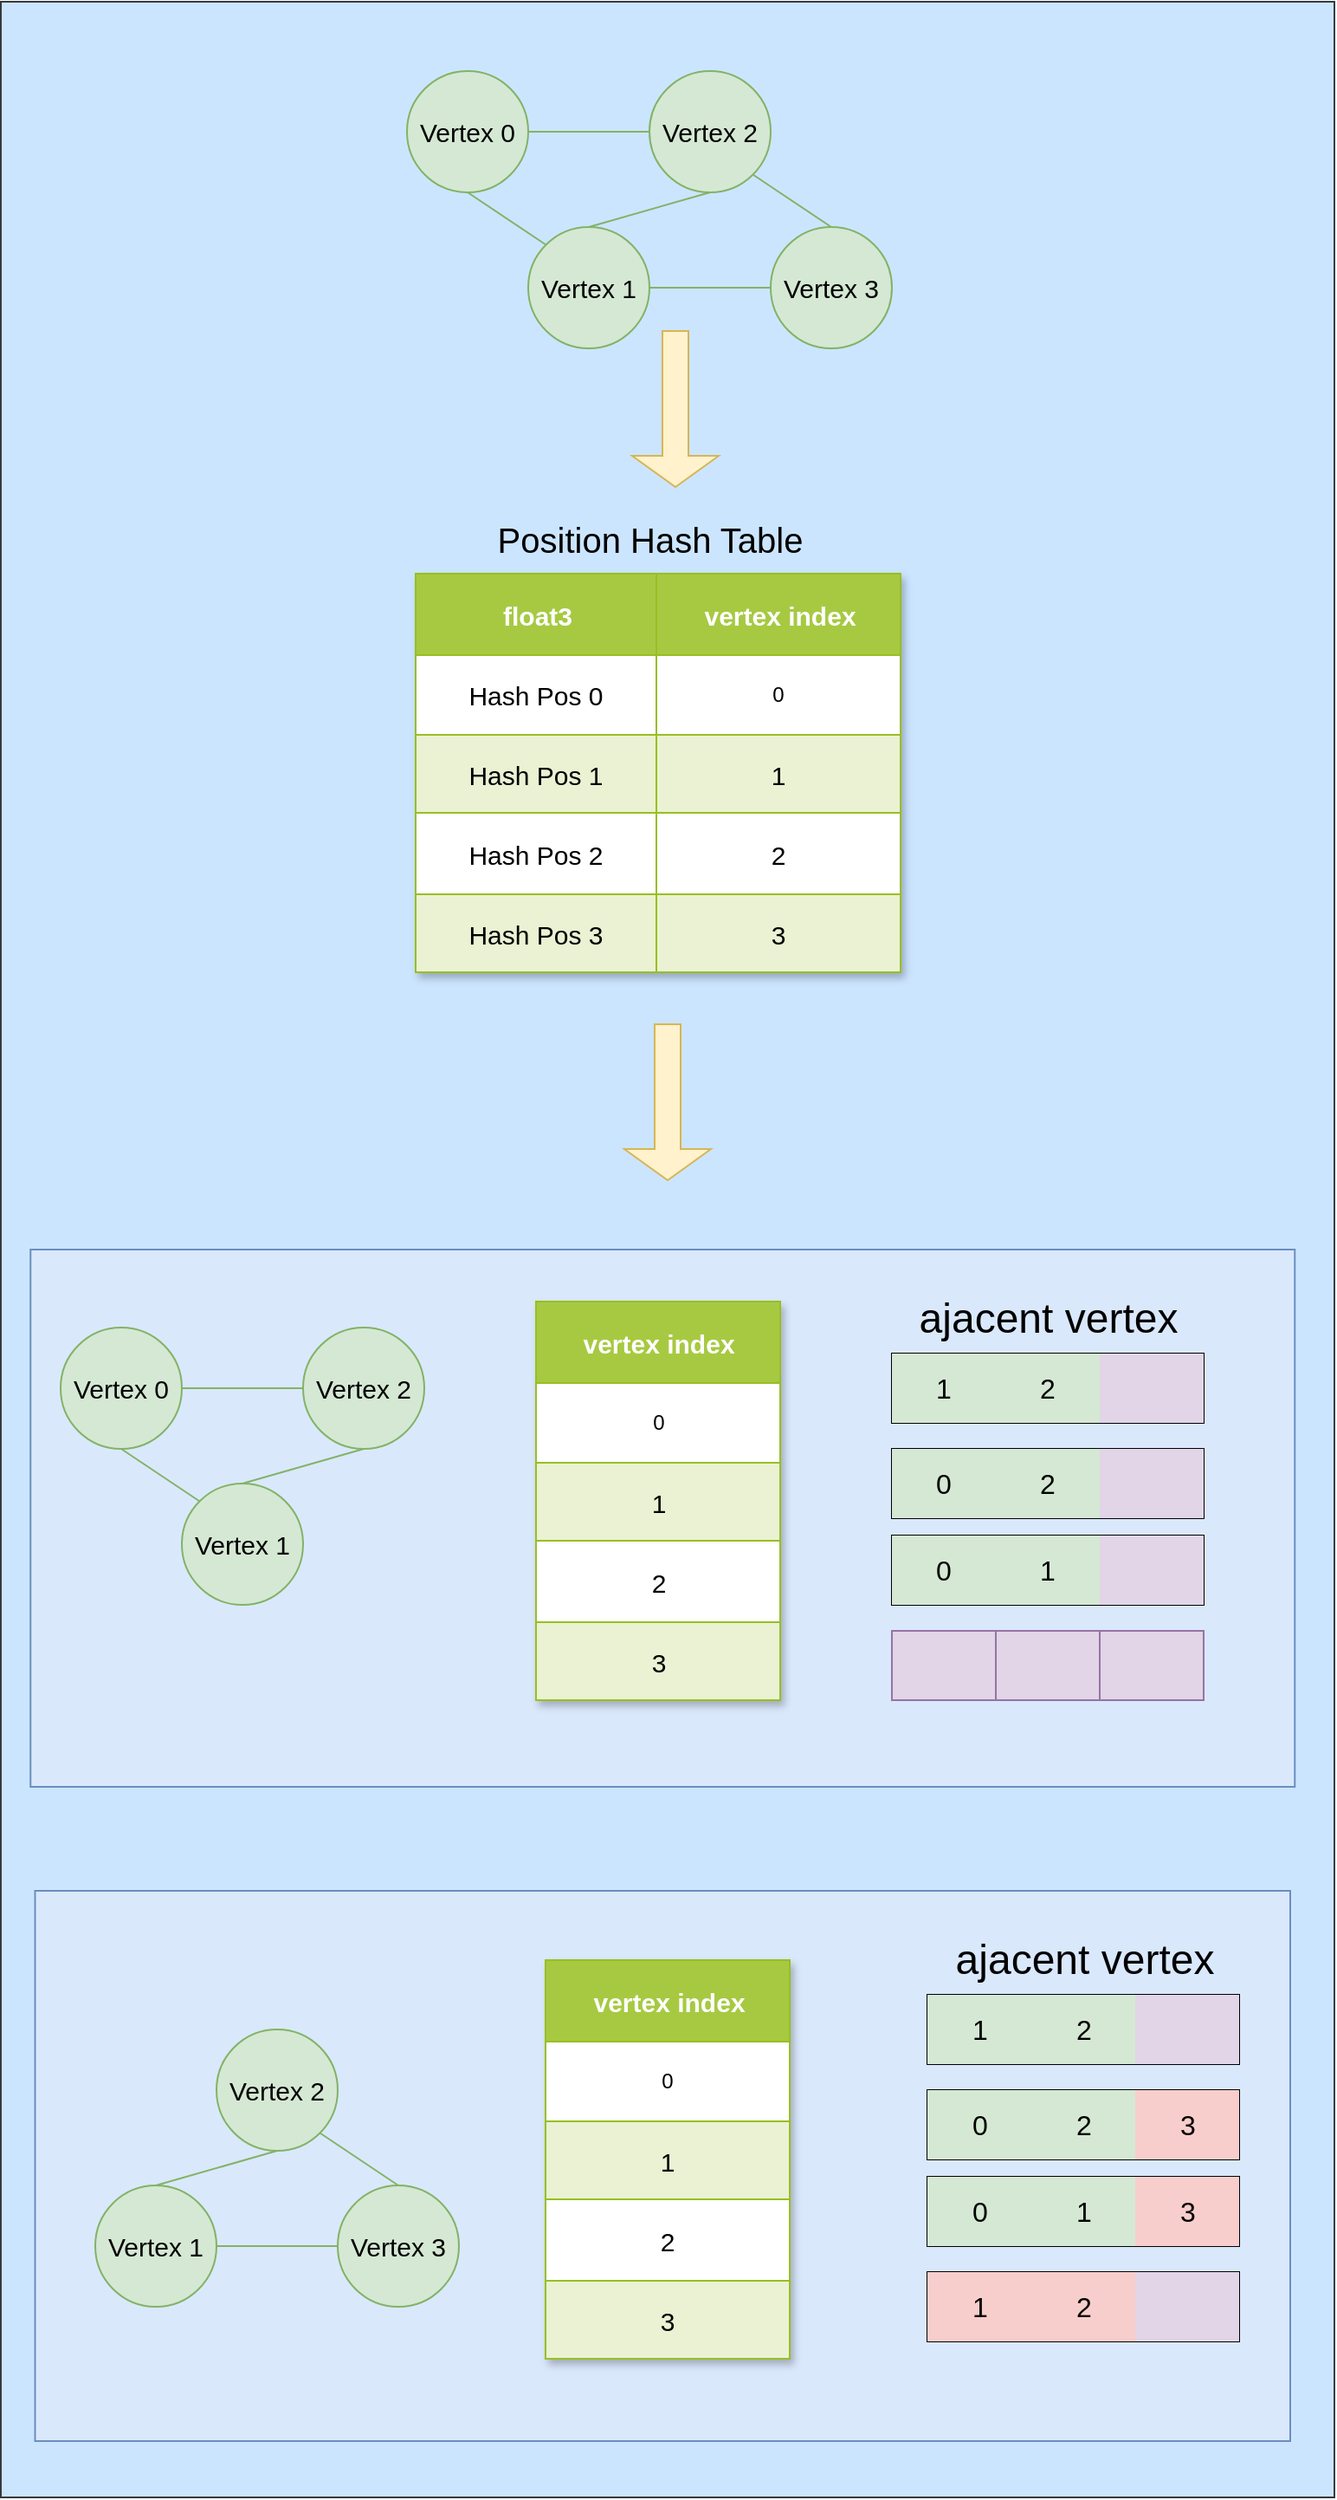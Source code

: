 <mxfile version="24.2.5" type="device">
  <diagram name="第 1 页" id="oeyztuv9w24zEjx0jf4I">
    <mxGraphModel dx="2074" dy="1205" grid="1" gridSize="10" guides="1" tooltips="1" connect="1" arrows="1" fold="1" page="1" pageScale="1" pageWidth="827" pageHeight="1169" math="0" shadow="0">
      <root>
        <mxCell id="0" />
        <mxCell id="1" parent="0" />
        <mxCell id="XihWxTx6fZRjsztLtVX1-141" value="" style="rounded=0;whiteSpace=wrap;html=1;fillColor=#cce5ff;strokeColor=#36393d;" parent="1" vertex="1">
          <mxGeometry x="65.5" y="400" width="770" height="1440" as="geometry" />
        </mxCell>
        <mxCell id="XihWxTx6fZRjsztLtVX1-144" value="" style="rounded=0;whiteSpace=wrap;html=1;fillColor=#dae8fc;strokeColor=#6c8ebf;" parent="1" vertex="1">
          <mxGeometry x="85.25" y="1490" width="724.75" height="317.5" as="geometry" />
        </mxCell>
        <mxCell id="XihWxTx6fZRjsztLtVX1-143" value="" style="rounded=0;whiteSpace=wrap;html=1;fillColor=#dae8fc;strokeColor=#6c8ebf;" parent="1" vertex="1">
          <mxGeometry x="82.63" y="1120" width="730" height="310" as="geometry" />
        </mxCell>
        <mxCell id="XihWxTx6fZRjsztLtVX1-1" value="Vertex 0" style="ellipse;whiteSpace=wrap;html=1;aspect=fixed;fontSize=15;fillColor=#d5e8d4;strokeColor=#82b366;" parent="1" vertex="1">
          <mxGeometry x="300" y="440" width="70" height="70" as="geometry" />
        </mxCell>
        <mxCell id="XihWxTx6fZRjsztLtVX1-2" value="Vertex 2" style="ellipse;whiteSpace=wrap;html=1;aspect=fixed;fontSize=15;fillColor=#d5e8d4;strokeColor=#82b366;" parent="1" vertex="1">
          <mxGeometry x="440" y="440" width="70" height="70" as="geometry" />
        </mxCell>
        <mxCell id="XihWxTx6fZRjsztLtVX1-3" value="Vertex 1" style="ellipse;whiteSpace=wrap;html=1;aspect=fixed;fontSize=15;fillColor=#d5e8d4;strokeColor=#82b366;" parent="1" vertex="1">
          <mxGeometry x="370" y="530" width="70" height="70" as="geometry" />
        </mxCell>
        <mxCell id="XihWxTx6fZRjsztLtVX1-4" value="Vertex 3" style="ellipse;whiteSpace=wrap;html=1;aspect=fixed;fontSize=15;fillColor=#d5e8d4;strokeColor=#82b366;" parent="1" vertex="1">
          <mxGeometry x="510" y="530" width="70" height="70" as="geometry" />
        </mxCell>
        <mxCell id="XihWxTx6fZRjsztLtVX1-5" value="" style="endArrow=none;html=1;rounded=0;exitX=0.5;exitY=1;exitDx=0;exitDy=0;entryX=0;entryY=0;entryDx=0;entryDy=0;fillColor=#d5e8d4;strokeColor=#82b366;" parent="1" source="XihWxTx6fZRjsztLtVX1-1" target="XihWxTx6fZRjsztLtVX1-3" edge="1">
          <mxGeometry width="50" height="50" relative="1" as="geometry">
            <mxPoint x="460" y="630" as="sourcePoint" />
            <mxPoint x="510" y="580" as="targetPoint" />
          </mxGeometry>
        </mxCell>
        <mxCell id="XihWxTx6fZRjsztLtVX1-6" value="" style="endArrow=none;html=1;rounded=0;exitX=1;exitY=0.5;exitDx=0;exitDy=0;entryX=0;entryY=0.5;entryDx=0;entryDy=0;fillColor=#d5e8d4;strokeColor=#82b366;" parent="1" source="XihWxTx6fZRjsztLtVX1-1" target="XihWxTx6fZRjsztLtVX1-2" edge="1">
          <mxGeometry width="50" height="50" relative="1" as="geometry">
            <mxPoint x="345" y="520" as="sourcePoint" />
            <mxPoint x="390" y="550" as="targetPoint" />
          </mxGeometry>
        </mxCell>
        <mxCell id="XihWxTx6fZRjsztLtVX1-7" value="" style="endArrow=none;html=1;rounded=0;exitX=1;exitY=0.5;exitDx=0;exitDy=0;entryX=0;entryY=0.5;entryDx=0;entryDy=0;fillColor=#d5e8d4;strokeColor=#82b366;" parent="1" source="XihWxTx6fZRjsztLtVX1-3" target="XihWxTx6fZRjsztLtVX1-4" edge="1">
          <mxGeometry width="50" height="50" relative="1" as="geometry">
            <mxPoint x="355" y="530" as="sourcePoint" />
            <mxPoint x="400" y="560" as="targetPoint" />
          </mxGeometry>
        </mxCell>
        <mxCell id="XihWxTx6fZRjsztLtVX1-8" value="" style="endArrow=none;html=1;rounded=0;exitX=1;exitY=1;exitDx=0;exitDy=0;entryX=0.5;entryY=0;entryDx=0;entryDy=0;fillColor=#d5e8d4;strokeColor=#82b366;" parent="1" source="XihWxTx6fZRjsztLtVX1-2" target="XihWxTx6fZRjsztLtVX1-4" edge="1">
          <mxGeometry width="50" height="50" relative="1" as="geometry">
            <mxPoint x="450" y="575" as="sourcePoint" />
            <mxPoint x="520" y="575" as="targetPoint" />
          </mxGeometry>
        </mxCell>
        <mxCell id="XihWxTx6fZRjsztLtVX1-9" value="" style="endArrow=none;html=1;rounded=0;exitX=0.5;exitY=1;exitDx=0;exitDy=0;entryX=0.5;entryY=0;entryDx=0;entryDy=0;fillColor=#d5e8d4;strokeColor=#82b366;" parent="1" source="XihWxTx6fZRjsztLtVX1-2" target="XihWxTx6fZRjsztLtVX1-3" edge="1">
          <mxGeometry width="50" height="50" relative="1" as="geometry">
            <mxPoint x="510" y="510" as="sourcePoint" />
            <mxPoint x="555" y="540" as="targetPoint" />
          </mxGeometry>
        </mxCell>
        <mxCell id="XihWxTx6fZRjsztLtVX1-10" value="Assets" style="childLayout=tableLayout;recursiveResize=0;strokeColor=#98bf21;fillColor=#E6D0DE;shadow=1;fontSize=15;" parent="1" vertex="1">
          <mxGeometry x="305" y="730" width="280" height="230" as="geometry" />
        </mxCell>
        <mxCell id="XihWxTx6fZRjsztLtVX1-11" style="shape=tableRow;horizontal=0;startSize=0;swimlaneHead=0;swimlaneBody=0;top=0;left=0;bottom=0;right=0;dropTarget=0;collapsible=0;recursiveResize=0;expand=0;fontStyle=0;strokeColor=inherit;fillColor=#ffffff;" parent="XihWxTx6fZRjsztLtVX1-10" vertex="1">
          <mxGeometry width="280" height="47" as="geometry" />
        </mxCell>
        <mxCell id="XihWxTx6fZRjsztLtVX1-12" value="float3" style="connectable=0;recursiveResize=0;strokeColor=inherit;fillColor=#A7C942;align=center;fontStyle=1;fontColor=#FFFFFF;html=1;fontSize=15;" parent="XihWxTx6fZRjsztLtVX1-11" vertex="1">
          <mxGeometry width="139" height="47" as="geometry">
            <mxRectangle width="139" height="47" as="alternateBounds" />
          </mxGeometry>
        </mxCell>
        <mxCell id="XihWxTx6fZRjsztLtVX1-13" value="vertex index" style="connectable=0;recursiveResize=0;strokeColor=inherit;fillColor=#A7C942;align=center;fontStyle=1;fontColor=#FFFFFF;html=1;fontSize=15;" parent="XihWxTx6fZRjsztLtVX1-11" vertex="1">
          <mxGeometry x="139" width="141" height="47" as="geometry">
            <mxRectangle width="141" height="47" as="alternateBounds" />
          </mxGeometry>
        </mxCell>
        <mxCell id="XihWxTx6fZRjsztLtVX1-15" value="" style="shape=tableRow;horizontal=0;startSize=0;swimlaneHead=0;swimlaneBody=0;top=0;left=0;bottom=0;right=0;dropTarget=0;collapsible=0;recursiveResize=0;expand=0;fontStyle=0;strokeColor=inherit;fillColor=#ffffff;" parent="XihWxTx6fZRjsztLtVX1-10" vertex="1">
          <mxGeometry y="47" width="280" height="46" as="geometry" />
        </mxCell>
        <mxCell id="XihWxTx6fZRjsztLtVX1-16" value="Hash Pos 0" style="connectable=0;recursiveResize=0;strokeColor=inherit;fillColor=inherit;align=center;whiteSpace=wrap;html=1;fontSize=15;" parent="XihWxTx6fZRjsztLtVX1-15" vertex="1">
          <mxGeometry width="139" height="46" as="geometry">
            <mxRectangle width="139" height="46" as="alternateBounds" />
          </mxGeometry>
        </mxCell>
        <mxCell id="XihWxTx6fZRjsztLtVX1-17" value="0" style="connectable=0;recursiveResize=0;strokeColor=inherit;fillColor=inherit;align=center;whiteSpace=wrap;html=1;" parent="XihWxTx6fZRjsztLtVX1-15" vertex="1">
          <mxGeometry x="139" width="141" height="46" as="geometry">
            <mxRectangle width="141" height="46" as="alternateBounds" />
          </mxGeometry>
        </mxCell>
        <mxCell id="XihWxTx6fZRjsztLtVX1-19" value="" style="shape=tableRow;horizontal=0;startSize=0;swimlaneHead=0;swimlaneBody=0;top=0;left=0;bottom=0;right=0;dropTarget=0;collapsible=0;recursiveResize=0;expand=0;fontStyle=1;strokeColor=inherit;fillColor=#EAF2D3;" parent="XihWxTx6fZRjsztLtVX1-10" vertex="1">
          <mxGeometry y="93" width="280" height="45" as="geometry" />
        </mxCell>
        <mxCell id="XihWxTx6fZRjsztLtVX1-20" value="Hash Pos 1" style="connectable=0;recursiveResize=0;strokeColor=inherit;fillColor=inherit;whiteSpace=wrap;html=1;fontSize=15;" parent="XihWxTx6fZRjsztLtVX1-19" vertex="1">
          <mxGeometry width="139" height="45" as="geometry">
            <mxRectangle width="139" height="45" as="alternateBounds" />
          </mxGeometry>
        </mxCell>
        <mxCell id="XihWxTx6fZRjsztLtVX1-21" value="1" style="connectable=0;recursiveResize=0;strokeColor=inherit;fillColor=inherit;whiteSpace=wrap;html=1;fontSize=15;" parent="XihWxTx6fZRjsztLtVX1-19" vertex="1">
          <mxGeometry x="139" width="141" height="45" as="geometry">
            <mxRectangle width="141" height="45" as="alternateBounds" />
          </mxGeometry>
        </mxCell>
        <mxCell id="XihWxTx6fZRjsztLtVX1-23" value="" style="shape=tableRow;horizontal=0;startSize=0;swimlaneHead=0;swimlaneBody=0;top=0;left=0;bottom=0;right=0;dropTarget=0;collapsible=0;recursiveResize=0;expand=0;fontStyle=0;strokeColor=inherit;fillColor=#ffffff;" parent="XihWxTx6fZRjsztLtVX1-10" vertex="1">
          <mxGeometry y="138" width="280" height="47" as="geometry" />
        </mxCell>
        <mxCell id="XihWxTx6fZRjsztLtVX1-24" value="Hash Pos 2" style="connectable=0;recursiveResize=0;strokeColor=inherit;fillColor=inherit;fontStyle=0;align=center;whiteSpace=wrap;html=1;fontSize=15;" parent="XihWxTx6fZRjsztLtVX1-23" vertex="1">
          <mxGeometry width="139" height="47" as="geometry">
            <mxRectangle width="139" height="47" as="alternateBounds" />
          </mxGeometry>
        </mxCell>
        <mxCell id="XihWxTx6fZRjsztLtVX1-25" value="&lt;font style=&quot;font-size: 15px;&quot;&gt;2&lt;/font&gt;" style="connectable=0;recursiveResize=0;strokeColor=inherit;fillColor=inherit;fontStyle=0;align=center;whiteSpace=wrap;html=1;" parent="XihWxTx6fZRjsztLtVX1-23" vertex="1">
          <mxGeometry x="139" width="141" height="47" as="geometry">
            <mxRectangle width="141" height="47" as="alternateBounds" />
          </mxGeometry>
        </mxCell>
        <mxCell id="XihWxTx6fZRjsztLtVX1-27" value="" style="shape=tableRow;horizontal=0;startSize=0;swimlaneHead=0;swimlaneBody=0;top=0;left=0;bottom=0;right=0;dropTarget=0;collapsible=0;recursiveResize=0;expand=0;fontStyle=1;strokeColor=inherit;fillColor=#EAF2D3;" parent="XihWxTx6fZRjsztLtVX1-10" vertex="1">
          <mxGeometry y="185" width="280" height="45" as="geometry" />
        </mxCell>
        <mxCell id="XihWxTx6fZRjsztLtVX1-28" value="Hash Pos 3" style="connectable=0;recursiveResize=0;strokeColor=inherit;fillColor=inherit;whiteSpace=wrap;html=1;fontSize=15;" parent="XihWxTx6fZRjsztLtVX1-27" vertex="1">
          <mxGeometry width="139" height="45" as="geometry">
            <mxRectangle width="139" height="45" as="alternateBounds" />
          </mxGeometry>
        </mxCell>
        <mxCell id="XihWxTx6fZRjsztLtVX1-29" value="&lt;font style=&quot;font-size: 15px;&quot;&gt;3&lt;/font&gt;" style="connectable=0;recursiveResize=0;strokeColor=inherit;fillColor=inherit;whiteSpace=wrap;html=1;" parent="XihWxTx6fZRjsztLtVX1-27" vertex="1">
          <mxGeometry x="139" width="141" height="45" as="geometry">
            <mxRectangle width="141" height="45" as="alternateBounds" />
          </mxGeometry>
        </mxCell>
        <mxCell id="XihWxTx6fZRjsztLtVX1-31" value="" style="shape=singleArrow;direction=south;whiteSpace=wrap;html=1;fillColor=#fff2cc;strokeColor=#d6b656;" parent="1" vertex="1">
          <mxGeometry x="430" y="590" width="50" height="90" as="geometry" />
        </mxCell>
        <mxCell id="XihWxTx6fZRjsztLtVX1-32" value="Vertex 0" style="ellipse;whiteSpace=wrap;html=1;aspect=fixed;fontSize=15;fillColor=#d5e8d4;strokeColor=#82b366;" parent="1" vertex="1">
          <mxGeometry x="100" y="1165" width="70" height="70" as="geometry" />
        </mxCell>
        <mxCell id="XihWxTx6fZRjsztLtVX1-33" value="Vertex 2" style="ellipse;whiteSpace=wrap;html=1;aspect=fixed;fontSize=15;fillColor=#d5e8d4;strokeColor=#82b366;" parent="1" vertex="1">
          <mxGeometry x="240" y="1165" width="70" height="70" as="geometry" />
        </mxCell>
        <mxCell id="XihWxTx6fZRjsztLtVX1-34" value="Vertex 1" style="ellipse;whiteSpace=wrap;html=1;aspect=fixed;fontSize=15;fillColor=#d5e8d4;strokeColor=#82b366;" parent="1" vertex="1">
          <mxGeometry x="170" y="1255" width="70" height="70" as="geometry" />
        </mxCell>
        <mxCell id="XihWxTx6fZRjsztLtVX1-35" value="" style="endArrow=none;html=1;rounded=0;exitX=0.5;exitY=1;exitDx=0;exitDy=0;entryX=0;entryY=0;entryDx=0;entryDy=0;fillColor=#d5e8d4;strokeColor=#82b366;" parent="1" source="XihWxTx6fZRjsztLtVX1-32" target="XihWxTx6fZRjsztLtVX1-34" edge="1">
          <mxGeometry width="50" height="50" relative="1" as="geometry">
            <mxPoint x="260" y="1355" as="sourcePoint" />
            <mxPoint x="310" y="1305" as="targetPoint" />
          </mxGeometry>
        </mxCell>
        <mxCell id="XihWxTx6fZRjsztLtVX1-36" value="" style="endArrow=none;html=1;rounded=0;exitX=1;exitY=0.5;exitDx=0;exitDy=0;entryX=0;entryY=0.5;entryDx=0;entryDy=0;fillColor=#d5e8d4;strokeColor=#82b366;" parent="1" source="XihWxTx6fZRjsztLtVX1-32" target="XihWxTx6fZRjsztLtVX1-33" edge="1">
          <mxGeometry width="50" height="50" relative="1" as="geometry">
            <mxPoint x="145" y="1245" as="sourcePoint" />
            <mxPoint x="190" y="1275" as="targetPoint" />
          </mxGeometry>
        </mxCell>
        <mxCell id="XihWxTx6fZRjsztLtVX1-37" value="" style="endArrow=none;html=1;rounded=0;exitX=0.5;exitY=1;exitDx=0;exitDy=0;entryX=0.5;entryY=0;entryDx=0;entryDy=0;fillColor=#d5e8d4;strokeColor=#82b366;" parent="1" source="XihWxTx6fZRjsztLtVX1-33" target="XihWxTx6fZRjsztLtVX1-34" edge="1">
          <mxGeometry width="50" height="50" relative="1" as="geometry">
            <mxPoint x="310" y="1235" as="sourcePoint" />
            <mxPoint x="355" y="1265" as="targetPoint" />
          </mxGeometry>
        </mxCell>
        <mxCell id="XihWxTx6fZRjsztLtVX1-38" value="Assets" style="childLayout=tableLayout;recursiveResize=0;strokeColor=#98bf21;fillColor=#A7C942;shadow=1;fontSize=15;" parent="1" vertex="1">
          <mxGeometry x="374.5" y="1150" width="141" height="230" as="geometry" />
        </mxCell>
        <mxCell id="XihWxTx6fZRjsztLtVX1-39" style="shape=tableRow;horizontal=0;startSize=0;swimlaneHead=0;swimlaneBody=0;top=0;left=0;bottom=0;right=0;dropTarget=0;collapsible=0;recursiveResize=0;expand=0;fontStyle=0;strokeColor=inherit;fillColor=#ffffff;" parent="XihWxTx6fZRjsztLtVX1-38" vertex="1">
          <mxGeometry width="141" height="47" as="geometry" />
        </mxCell>
        <mxCell id="XihWxTx6fZRjsztLtVX1-41" value="vertex index" style="connectable=0;recursiveResize=0;strokeColor=inherit;fillColor=#A7C942;align=center;fontStyle=1;fontColor=#FFFFFF;html=1;fontSize=15;" parent="XihWxTx6fZRjsztLtVX1-39" vertex="1">
          <mxGeometry width="141" height="47" as="geometry">
            <mxRectangle width="141" height="47" as="alternateBounds" />
          </mxGeometry>
        </mxCell>
        <mxCell id="XihWxTx6fZRjsztLtVX1-42" value="" style="shape=tableRow;horizontal=0;startSize=0;swimlaneHead=0;swimlaneBody=0;top=0;left=0;bottom=0;right=0;dropTarget=0;collapsible=0;recursiveResize=0;expand=0;fontStyle=0;strokeColor=inherit;fillColor=#ffffff;" parent="XihWxTx6fZRjsztLtVX1-38" vertex="1">
          <mxGeometry y="47" width="141" height="46" as="geometry" />
        </mxCell>
        <mxCell id="XihWxTx6fZRjsztLtVX1-44" value="0" style="connectable=0;recursiveResize=0;strokeColor=inherit;fillColor=inherit;align=center;whiteSpace=wrap;html=1;" parent="XihWxTx6fZRjsztLtVX1-42" vertex="1">
          <mxGeometry width="141" height="46" as="geometry">
            <mxRectangle width="141" height="46" as="alternateBounds" />
          </mxGeometry>
        </mxCell>
        <mxCell id="XihWxTx6fZRjsztLtVX1-45" value="" style="shape=tableRow;horizontal=0;startSize=0;swimlaneHead=0;swimlaneBody=0;top=0;left=0;bottom=0;right=0;dropTarget=0;collapsible=0;recursiveResize=0;expand=0;fontStyle=1;strokeColor=inherit;fillColor=#EAF2D3;" parent="XihWxTx6fZRjsztLtVX1-38" vertex="1">
          <mxGeometry y="93" width="141" height="45" as="geometry" />
        </mxCell>
        <mxCell id="XihWxTx6fZRjsztLtVX1-47" value="1" style="connectable=0;recursiveResize=0;strokeColor=inherit;fillColor=inherit;whiteSpace=wrap;html=1;fontSize=15;" parent="XihWxTx6fZRjsztLtVX1-45" vertex="1">
          <mxGeometry width="141" height="45" as="geometry">
            <mxRectangle width="141" height="45" as="alternateBounds" />
          </mxGeometry>
        </mxCell>
        <mxCell id="XihWxTx6fZRjsztLtVX1-48" value="" style="shape=tableRow;horizontal=0;startSize=0;swimlaneHead=0;swimlaneBody=0;top=0;left=0;bottom=0;right=0;dropTarget=0;collapsible=0;recursiveResize=0;expand=0;fontStyle=0;strokeColor=inherit;fillColor=#ffffff;" parent="XihWxTx6fZRjsztLtVX1-38" vertex="1">
          <mxGeometry y="138" width="141" height="47" as="geometry" />
        </mxCell>
        <mxCell id="XihWxTx6fZRjsztLtVX1-50" value="&lt;font style=&quot;font-size: 15px;&quot;&gt;2&lt;/font&gt;" style="connectable=0;recursiveResize=0;strokeColor=inherit;fillColor=inherit;fontStyle=0;align=center;whiteSpace=wrap;html=1;" parent="XihWxTx6fZRjsztLtVX1-48" vertex="1">
          <mxGeometry width="141" height="47" as="geometry">
            <mxRectangle width="141" height="47" as="alternateBounds" />
          </mxGeometry>
        </mxCell>
        <mxCell id="XihWxTx6fZRjsztLtVX1-51" value="" style="shape=tableRow;horizontal=0;startSize=0;swimlaneHead=0;swimlaneBody=0;top=0;left=0;bottom=0;right=0;dropTarget=0;collapsible=0;recursiveResize=0;expand=0;fontStyle=1;strokeColor=inherit;fillColor=#EAF2D3;" parent="XihWxTx6fZRjsztLtVX1-38" vertex="1">
          <mxGeometry y="185" width="141" height="45" as="geometry" />
        </mxCell>
        <mxCell id="XihWxTx6fZRjsztLtVX1-53" value="&lt;font style=&quot;font-size: 15px;&quot;&gt;3&lt;/font&gt;" style="connectable=0;recursiveResize=0;strokeColor=inherit;fillColor=inherit;whiteSpace=wrap;html=1;" parent="XihWxTx6fZRjsztLtVX1-51" vertex="1">
          <mxGeometry width="141" height="45" as="geometry">
            <mxRectangle width="141" height="45" as="alternateBounds" />
          </mxGeometry>
        </mxCell>
        <mxCell id="XihWxTx6fZRjsztLtVX1-54" value="" style="shape=table;startSize=0;container=1;collapsible=0;childLayout=tableLayout;fontSize=16;" parent="1" vertex="1">
          <mxGeometry x="580" y="1180" width="180" height="40" as="geometry" />
        </mxCell>
        <mxCell id="XihWxTx6fZRjsztLtVX1-55" value="" style="shape=tableRow;horizontal=0;startSize=0;swimlaneHead=0;swimlaneBody=0;strokeColor=inherit;top=0;left=0;bottom=0;right=0;collapsible=0;dropTarget=0;fillColor=none;points=[[0,0.5],[1,0.5]];portConstraint=eastwest;fontSize=16;" parent="XihWxTx6fZRjsztLtVX1-54" vertex="1">
          <mxGeometry width="180" height="40" as="geometry" />
        </mxCell>
        <mxCell id="XihWxTx6fZRjsztLtVX1-56" value="1" style="shape=partialRectangle;html=1;whiteSpace=wrap;connectable=0;strokeColor=#82b366;overflow=hidden;fillColor=#d5e8d4;top=0;left=0;bottom=0;right=0;pointerEvents=1;fontSize=16;" parent="XihWxTx6fZRjsztLtVX1-55" vertex="1">
          <mxGeometry width="60" height="40" as="geometry">
            <mxRectangle width="60" height="40" as="alternateBounds" />
          </mxGeometry>
        </mxCell>
        <mxCell id="XihWxTx6fZRjsztLtVX1-57" value="2" style="shape=partialRectangle;html=1;whiteSpace=wrap;connectable=0;strokeColor=#82b366;overflow=hidden;fillColor=#d5e8d4;top=0;left=0;bottom=0;right=0;pointerEvents=1;fontSize=16;" parent="XihWxTx6fZRjsztLtVX1-55" vertex="1">
          <mxGeometry x="60" width="60" height="40" as="geometry">
            <mxRectangle width="60" height="40" as="alternateBounds" />
          </mxGeometry>
        </mxCell>
        <mxCell id="XihWxTx6fZRjsztLtVX1-58" value="" style="shape=partialRectangle;html=1;whiteSpace=wrap;connectable=0;strokeColor=#9673a6;overflow=hidden;fillColor=#e1d5e7;top=0;left=0;bottom=0;right=0;pointerEvents=1;fontSize=16;" parent="XihWxTx6fZRjsztLtVX1-55" vertex="1">
          <mxGeometry x="120" width="60" height="40" as="geometry">
            <mxRectangle width="60" height="40" as="alternateBounds" />
          </mxGeometry>
        </mxCell>
        <mxCell id="XihWxTx6fZRjsztLtVX1-67" value="&lt;span style=&quot;font-weight: normal;&quot;&gt;ajacent vertex&lt;/span&gt;" style="text;strokeColor=none;fillColor=none;html=1;fontSize=24;fontStyle=1;verticalAlign=middle;align=center;" parent="1" vertex="1">
          <mxGeometry x="580" y="1140" width="180" height="40" as="geometry" />
        </mxCell>
        <mxCell id="XihWxTx6fZRjsztLtVX1-70" value="" style="shape=table;startSize=0;container=1;collapsible=0;childLayout=tableLayout;fontSize=16;" parent="1" vertex="1">
          <mxGeometry x="580" y="1235" width="180" height="40" as="geometry" />
        </mxCell>
        <mxCell id="XihWxTx6fZRjsztLtVX1-71" value="" style="shape=tableRow;horizontal=0;startSize=0;swimlaneHead=0;swimlaneBody=0;strokeColor=inherit;top=0;left=0;bottom=0;right=0;collapsible=0;dropTarget=0;fillColor=none;points=[[0,0.5],[1,0.5]];portConstraint=eastwest;fontSize=16;" parent="XihWxTx6fZRjsztLtVX1-70" vertex="1">
          <mxGeometry width="180" height="40" as="geometry" />
        </mxCell>
        <mxCell id="XihWxTx6fZRjsztLtVX1-72" value="0" style="shape=partialRectangle;html=1;whiteSpace=wrap;connectable=0;strokeColor=#82b366;overflow=hidden;fillColor=#d5e8d4;top=0;left=0;bottom=0;right=0;pointerEvents=1;fontSize=16;" parent="XihWxTx6fZRjsztLtVX1-71" vertex="1">
          <mxGeometry width="60" height="40" as="geometry">
            <mxRectangle width="60" height="40" as="alternateBounds" />
          </mxGeometry>
        </mxCell>
        <mxCell id="XihWxTx6fZRjsztLtVX1-73" value="2" style="shape=partialRectangle;html=1;whiteSpace=wrap;connectable=0;strokeColor=#82b366;overflow=hidden;fillColor=#d5e8d4;top=0;left=0;bottom=0;right=0;pointerEvents=1;fontSize=16;" parent="XihWxTx6fZRjsztLtVX1-71" vertex="1">
          <mxGeometry x="60" width="60" height="40" as="geometry">
            <mxRectangle width="60" height="40" as="alternateBounds" />
          </mxGeometry>
        </mxCell>
        <mxCell id="XihWxTx6fZRjsztLtVX1-74" value="" style="shape=partialRectangle;html=1;whiteSpace=wrap;connectable=0;strokeColor=#9673a6;overflow=hidden;fillColor=#e1d5e7;top=0;left=0;bottom=0;right=0;pointerEvents=1;fontSize=16;" parent="XihWxTx6fZRjsztLtVX1-71" vertex="1">
          <mxGeometry x="120" width="60" height="40" as="geometry">
            <mxRectangle width="60" height="40" as="alternateBounds" />
          </mxGeometry>
        </mxCell>
        <mxCell id="XihWxTx6fZRjsztLtVX1-75" value="" style="shape=table;startSize=0;container=1;collapsible=0;childLayout=tableLayout;fontSize=16;" parent="1" vertex="1">
          <mxGeometry x="580" y="1285" width="180" height="40" as="geometry" />
        </mxCell>
        <mxCell id="XihWxTx6fZRjsztLtVX1-76" value="" style="shape=tableRow;horizontal=0;startSize=0;swimlaneHead=0;swimlaneBody=0;strokeColor=inherit;top=0;left=0;bottom=0;right=0;collapsible=0;dropTarget=0;fillColor=none;points=[[0,0.5],[1,0.5]];portConstraint=eastwest;fontSize=16;" parent="XihWxTx6fZRjsztLtVX1-75" vertex="1">
          <mxGeometry width="180" height="40" as="geometry" />
        </mxCell>
        <mxCell id="XihWxTx6fZRjsztLtVX1-77" value="0" style="shape=partialRectangle;html=1;whiteSpace=wrap;connectable=0;strokeColor=#82b366;overflow=hidden;fillColor=#d5e8d4;top=0;left=0;bottom=0;right=0;pointerEvents=1;fontSize=16;" parent="XihWxTx6fZRjsztLtVX1-76" vertex="1">
          <mxGeometry width="60" height="40" as="geometry">
            <mxRectangle width="60" height="40" as="alternateBounds" />
          </mxGeometry>
        </mxCell>
        <mxCell id="XihWxTx6fZRjsztLtVX1-78" value="1" style="shape=partialRectangle;html=1;whiteSpace=wrap;connectable=0;strokeColor=#82b366;overflow=hidden;fillColor=#d5e8d4;top=0;left=0;bottom=0;right=0;pointerEvents=1;fontSize=16;" parent="XihWxTx6fZRjsztLtVX1-76" vertex="1">
          <mxGeometry x="60" width="60" height="40" as="geometry">
            <mxRectangle width="60" height="40" as="alternateBounds" />
          </mxGeometry>
        </mxCell>
        <mxCell id="XihWxTx6fZRjsztLtVX1-79" value="" style="shape=partialRectangle;html=1;whiteSpace=wrap;connectable=0;strokeColor=#9673a6;overflow=hidden;fillColor=#e1d5e7;top=0;left=0;bottom=0;right=0;pointerEvents=1;fontSize=16;" parent="XihWxTx6fZRjsztLtVX1-76" vertex="1">
          <mxGeometry x="120" width="60" height="40" as="geometry">
            <mxRectangle width="60" height="40" as="alternateBounds" />
          </mxGeometry>
        </mxCell>
        <mxCell id="XihWxTx6fZRjsztLtVX1-80" value="" style="shape=table;startSize=0;container=1;collapsible=0;childLayout=tableLayout;fontSize=16;fillColor=#e1d5e7;strokeColor=#9673a6;" parent="1" vertex="1">
          <mxGeometry x="580" y="1340" width="180" height="40" as="geometry" />
        </mxCell>
        <mxCell id="XihWxTx6fZRjsztLtVX1-81" value="" style="shape=tableRow;horizontal=0;startSize=0;swimlaneHead=0;swimlaneBody=0;strokeColor=inherit;top=0;left=0;bottom=0;right=0;collapsible=0;dropTarget=0;fillColor=none;points=[[0,0.5],[1,0.5]];portConstraint=eastwest;fontSize=16;" parent="XihWxTx6fZRjsztLtVX1-80" vertex="1">
          <mxGeometry width="180" height="40" as="geometry" />
        </mxCell>
        <mxCell id="XihWxTx6fZRjsztLtVX1-82" value="" style="shape=partialRectangle;html=1;whiteSpace=wrap;connectable=0;strokeColor=inherit;overflow=hidden;fillColor=none;top=0;left=0;bottom=0;right=0;pointerEvents=1;fontSize=16;" parent="XihWxTx6fZRjsztLtVX1-81" vertex="1">
          <mxGeometry width="60" height="40" as="geometry">
            <mxRectangle width="60" height="40" as="alternateBounds" />
          </mxGeometry>
        </mxCell>
        <mxCell id="XihWxTx6fZRjsztLtVX1-83" value="" style="shape=partialRectangle;html=1;whiteSpace=wrap;connectable=0;strokeColor=inherit;overflow=hidden;fillColor=none;top=0;left=0;bottom=0;right=0;pointerEvents=1;fontSize=16;" parent="XihWxTx6fZRjsztLtVX1-81" vertex="1">
          <mxGeometry x="60" width="60" height="40" as="geometry">
            <mxRectangle width="60" height="40" as="alternateBounds" />
          </mxGeometry>
        </mxCell>
        <mxCell id="XihWxTx6fZRjsztLtVX1-84" value="" style="shape=partialRectangle;html=1;whiteSpace=wrap;connectable=0;strokeColor=inherit;overflow=hidden;fillColor=none;top=0;left=0;bottom=0;right=0;pointerEvents=1;fontSize=16;" parent="XihWxTx6fZRjsztLtVX1-81" vertex="1">
          <mxGeometry x="120" width="60" height="40" as="geometry">
            <mxRectangle width="60" height="40" as="alternateBounds" />
          </mxGeometry>
        </mxCell>
        <mxCell id="XihWxTx6fZRjsztLtVX1-91" value="Assets" style="childLayout=tableLayout;recursiveResize=0;strokeColor=#98bf21;fillColor=#A7C942;shadow=1;fontSize=15;" parent="1" vertex="1">
          <mxGeometry x="380" y="1530" width="141" height="230" as="geometry" />
        </mxCell>
        <mxCell id="XihWxTx6fZRjsztLtVX1-92" style="shape=tableRow;horizontal=0;startSize=0;swimlaneHead=0;swimlaneBody=0;top=0;left=0;bottom=0;right=0;dropTarget=0;collapsible=0;recursiveResize=0;expand=0;fontStyle=0;strokeColor=inherit;fillColor=#ffffff;" parent="XihWxTx6fZRjsztLtVX1-91" vertex="1">
          <mxGeometry width="141" height="47" as="geometry" />
        </mxCell>
        <mxCell id="XihWxTx6fZRjsztLtVX1-93" value="vertex index" style="connectable=0;recursiveResize=0;strokeColor=inherit;fillColor=#A7C942;align=center;fontStyle=1;fontColor=#FFFFFF;html=1;fontSize=15;" parent="XihWxTx6fZRjsztLtVX1-92" vertex="1">
          <mxGeometry width="141" height="47" as="geometry">
            <mxRectangle width="141" height="47" as="alternateBounds" />
          </mxGeometry>
        </mxCell>
        <mxCell id="XihWxTx6fZRjsztLtVX1-94" value="" style="shape=tableRow;horizontal=0;startSize=0;swimlaneHead=0;swimlaneBody=0;top=0;left=0;bottom=0;right=0;dropTarget=0;collapsible=0;recursiveResize=0;expand=0;fontStyle=0;strokeColor=inherit;fillColor=#ffffff;" parent="XihWxTx6fZRjsztLtVX1-91" vertex="1">
          <mxGeometry y="47" width="141" height="46" as="geometry" />
        </mxCell>
        <mxCell id="XihWxTx6fZRjsztLtVX1-95" value="0" style="connectable=0;recursiveResize=0;strokeColor=inherit;fillColor=inherit;align=center;whiteSpace=wrap;html=1;" parent="XihWxTx6fZRjsztLtVX1-94" vertex="1">
          <mxGeometry width="141" height="46" as="geometry">
            <mxRectangle width="141" height="46" as="alternateBounds" />
          </mxGeometry>
        </mxCell>
        <mxCell id="XihWxTx6fZRjsztLtVX1-96" value="" style="shape=tableRow;horizontal=0;startSize=0;swimlaneHead=0;swimlaneBody=0;top=0;left=0;bottom=0;right=0;dropTarget=0;collapsible=0;recursiveResize=0;expand=0;fontStyle=1;strokeColor=inherit;fillColor=#EAF2D3;" parent="XihWxTx6fZRjsztLtVX1-91" vertex="1">
          <mxGeometry y="93" width="141" height="45" as="geometry" />
        </mxCell>
        <mxCell id="XihWxTx6fZRjsztLtVX1-97" value="1" style="connectable=0;recursiveResize=0;strokeColor=inherit;fillColor=inherit;whiteSpace=wrap;html=1;fontSize=15;" parent="XihWxTx6fZRjsztLtVX1-96" vertex="1">
          <mxGeometry width="141" height="45" as="geometry">
            <mxRectangle width="141" height="45" as="alternateBounds" />
          </mxGeometry>
        </mxCell>
        <mxCell id="XihWxTx6fZRjsztLtVX1-98" value="" style="shape=tableRow;horizontal=0;startSize=0;swimlaneHead=0;swimlaneBody=0;top=0;left=0;bottom=0;right=0;dropTarget=0;collapsible=0;recursiveResize=0;expand=0;fontStyle=0;strokeColor=inherit;fillColor=#ffffff;" parent="XihWxTx6fZRjsztLtVX1-91" vertex="1">
          <mxGeometry y="138" width="141" height="47" as="geometry" />
        </mxCell>
        <mxCell id="XihWxTx6fZRjsztLtVX1-99" value="&lt;font style=&quot;font-size: 15px;&quot;&gt;2&lt;/font&gt;" style="connectable=0;recursiveResize=0;strokeColor=inherit;fillColor=inherit;fontStyle=0;align=center;whiteSpace=wrap;html=1;" parent="XihWxTx6fZRjsztLtVX1-98" vertex="1">
          <mxGeometry width="141" height="47" as="geometry">
            <mxRectangle width="141" height="47" as="alternateBounds" />
          </mxGeometry>
        </mxCell>
        <mxCell id="XihWxTx6fZRjsztLtVX1-100" value="" style="shape=tableRow;horizontal=0;startSize=0;swimlaneHead=0;swimlaneBody=0;top=0;left=0;bottom=0;right=0;dropTarget=0;collapsible=0;recursiveResize=0;expand=0;fontStyle=1;strokeColor=inherit;fillColor=#EAF2D3;" parent="XihWxTx6fZRjsztLtVX1-91" vertex="1">
          <mxGeometry y="185" width="141" height="45" as="geometry" />
        </mxCell>
        <mxCell id="XihWxTx6fZRjsztLtVX1-101" value="&lt;font style=&quot;font-size: 15px;&quot;&gt;3&lt;/font&gt;" style="connectable=0;recursiveResize=0;strokeColor=inherit;fillColor=inherit;whiteSpace=wrap;html=1;" parent="XihWxTx6fZRjsztLtVX1-100" vertex="1">
          <mxGeometry width="141" height="45" as="geometry">
            <mxRectangle width="141" height="45" as="alternateBounds" />
          </mxGeometry>
        </mxCell>
        <mxCell id="XihWxTx6fZRjsztLtVX1-102" value="" style="shape=table;startSize=0;container=1;collapsible=0;childLayout=tableLayout;fontSize=16;" parent="1" vertex="1">
          <mxGeometry x="600.5" y="1550" width="180" height="40" as="geometry" />
        </mxCell>
        <mxCell id="XihWxTx6fZRjsztLtVX1-103" value="" style="shape=tableRow;horizontal=0;startSize=0;swimlaneHead=0;swimlaneBody=0;strokeColor=inherit;top=0;left=0;bottom=0;right=0;collapsible=0;dropTarget=0;fillColor=none;points=[[0,0.5],[1,0.5]];portConstraint=eastwest;fontSize=16;" parent="XihWxTx6fZRjsztLtVX1-102" vertex="1">
          <mxGeometry width="180" height="40" as="geometry" />
        </mxCell>
        <mxCell id="XihWxTx6fZRjsztLtVX1-104" value="1" style="shape=partialRectangle;html=1;whiteSpace=wrap;connectable=0;strokeColor=#82b366;overflow=hidden;fillColor=#d5e8d4;top=0;left=0;bottom=0;right=0;pointerEvents=1;fontSize=16;" parent="XihWxTx6fZRjsztLtVX1-103" vertex="1">
          <mxGeometry width="60" height="40" as="geometry">
            <mxRectangle width="60" height="40" as="alternateBounds" />
          </mxGeometry>
        </mxCell>
        <mxCell id="XihWxTx6fZRjsztLtVX1-105" value="2" style="shape=partialRectangle;html=1;whiteSpace=wrap;connectable=0;strokeColor=#82b366;overflow=hidden;fillColor=#d5e8d4;top=0;left=0;bottom=0;right=0;pointerEvents=1;fontSize=16;" parent="XihWxTx6fZRjsztLtVX1-103" vertex="1">
          <mxGeometry x="60" width="60" height="40" as="geometry">
            <mxRectangle width="60" height="40" as="alternateBounds" />
          </mxGeometry>
        </mxCell>
        <mxCell id="XihWxTx6fZRjsztLtVX1-106" value="" style="shape=partialRectangle;html=1;whiteSpace=wrap;connectable=0;strokeColor=#9673a6;overflow=hidden;fillColor=#e1d5e7;top=0;left=0;bottom=0;right=0;pointerEvents=1;fontSize=16;" parent="XihWxTx6fZRjsztLtVX1-103" vertex="1">
          <mxGeometry x="120" width="60" height="40" as="geometry">
            <mxRectangle width="60" height="40" as="alternateBounds" />
          </mxGeometry>
        </mxCell>
        <mxCell id="XihWxTx6fZRjsztLtVX1-107" value="&lt;span style=&quot;font-weight: normal;&quot;&gt;ajacent vertex&lt;/span&gt;" style="text;strokeColor=none;fillColor=none;html=1;fontSize=24;fontStyle=1;verticalAlign=middle;align=center;" parent="1" vertex="1">
          <mxGeometry x="600.5" y="1510" width="180" height="40" as="geometry" />
        </mxCell>
        <mxCell id="XihWxTx6fZRjsztLtVX1-108" value="" style="shape=table;startSize=0;container=1;collapsible=0;childLayout=tableLayout;fontSize=16;" parent="1" vertex="1">
          <mxGeometry x="600.5" y="1605" width="180" height="40" as="geometry" />
        </mxCell>
        <mxCell id="XihWxTx6fZRjsztLtVX1-109" value="" style="shape=tableRow;horizontal=0;startSize=0;swimlaneHead=0;swimlaneBody=0;strokeColor=inherit;top=0;left=0;bottom=0;right=0;collapsible=0;dropTarget=0;fillColor=none;points=[[0,0.5],[1,0.5]];portConstraint=eastwest;fontSize=16;" parent="XihWxTx6fZRjsztLtVX1-108" vertex="1">
          <mxGeometry width="180" height="40" as="geometry" />
        </mxCell>
        <mxCell id="XihWxTx6fZRjsztLtVX1-110" value="0" style="shape=partialRectangle;html=1;whiteSpace=wrap;connectable=0;strokeColor=#82b366;overflow=hidden;fillColor=#d5e8d4;top=0;left=0;bottom=0;right=0;pointerEvents=1;fontSize=16;" parent="XihWxTx6fZRjsztLtVX1-109" vertex="1">
          <mxGeometry width="60" height="40" as="geometry">
            <mxRectangle width="60" height="40" as="alternateBounds" />
          </mxGeometry>
        </mxCell>
        <mxCell id="XihWxTx6fZRjsztLtVX1-111" value="2" style="shape=partialRectangle;html=1;whiteSpace=wrap;connectable=0;strokeColor=#82b366;overflow=hidden;fillColor=#d5e8d4;top=0;left=0;bottom=0;right=0;pointerEvents=1;fontSize=16;" parent="XihWxTx6fZRjsztLtVX1-109" vertex="1">
          <mxGeometry x="60" width="60" height="40" as="geometry">
            <mxRectangle width="60" height="40" as="alternateBounds" />
          </mxGeometry>
        </mxCell>
        <mxCell id="XihWxTx6fZRjsztLtVX1-112" value="3" style="shape=partialRectangle;html=1;whiteSpace=wrap;connectable=0;strokeColor=#b85450;overflow=hidden;fillColor=#f8cecc;top=0;left=0;bottom=0;right=0;pointerEvents=1;fontSize=16;" parent="XihWxTx6fZRjsztLtVX1-109" vertex="1">
          <mxGeometry x="120" width="60" height="40" as="geometry">
            <mxRectangle width="60" height="40" as="alternateBounds" />
          </mxGeometry>
        </mxCell>
        <mxCell id="XihWxTx6fZRjsztLtVX1-113" value="" style="shape=table;startSize=0;container=1;collapsible=0;childLayout=tableLayout;fontSize=16;" parent="1" vertex="1">
          <mxGeometry x="600.5" y="1655" width="180" height="40" as="geometry" />
        </mxCell>
        <mxCell id="XihWxTx6fZRjsztLtVX1-114" value="" style="shape=tableRow;horizontal=0;startSize=0;swimlaneHead=0;swimlaneBody=0;strokeColor=inherit;top=0;left=0;bottom=0;right=0;collapsible=0;dropTarget=0;fillColor=none;points=[[0,0.5],[1,0.5]];portConstraint=eastwest;fontSize=16;" parent="XihWxTx6fZRjsztLtVX1-113" vertex="1">
          <mxGeometry width="180" height="40" as="geometry" />
        </mxCell>
        <mxCell id="XihWxTx6fZRjsztLtVX1-115" value="0" style="shape=partialRectangle;html=1;whiteSpace=wrap;connectable=0;strokeColor=#82b366;overflow=hidden;fillColor=#d5e8d4;top=0;left=0;bottom=0;right=0;pointerEvents=1;fontSize=16;" parent="XihWxTx6fZRjsztLtVX1-114" vertex="1">
          <mxGeometry width="60" height="40" as="geometry">
            <mxRectangle width="60" height="40" as="alternateBounds" />
          </mxGeometry>
        </mxCell>
        <mxCell id="XihWxTx6fZRjsztLtVX1-116" value="1" style="shape=partialRectangle;html=1;whiteSpace=wrap;connectable=0;strokeColor=#82b366;overflow=hidden;fillColor=#d5e8d4;top=0;left=0;bottom=0;right=0;pointerEvents=1;fontSize=16;" parent="XihWxTx6fZRjsztLtVX1-114" vertex="1">
          <mxGeometry x="60" width="60" height="40" as="geometry">
            <mxRectangle width="60" height="40" as="alternateBounds" />
          </mxGeometry>
        </mxCell>
        <mxCell id="XihWxTx6fZRjsztLtVX1-117" value="3" style="shape=partialRectangle;html=1;whiteSpace=wrap;connectable=0;strokeColor=#b85450;overflow=hidden;fillColor=#f8cecc;top=0;left=0;bottom=0;right=0;pointerEvents=1;fontSize=16;" parent="XihWxTx6fZRjsztLtVX1-114" vertex="1">
          <mxGeometry x="120" width="60" height="40" as="geometry">
            <mxRectangle width="60" height="40" as="alternateBounds" />
          </mxGeometry>
        </mxCell>
        <mxCell id="XihWxTx6fZRjsztLtVX1-118" value="" style="shape=table;startSize=0;container=1;collapsible=0;childLayout=tableLayout;fontSize=16;" parent="1" vertex="1">
          <mxGeometry x="600.5" y="1710" width="180" height="40" as="geometry" />
        </mxCell>
        <mxCell id="XihWxTx6fZRjsztLtVX1-119" value="" style="shape=tableRow;horizontal=0;startSize=0;swimlaneHead=0;swimlaneBody=0;strokeColor=inherit;top=0;left=0;bottom=0;right=0;collapsible=0;dropTarget=0;fillColor=none;points=[[0,0.5],[1,0.5]];portConstraint=eastwest;fontSize=16;" parent="XihWxTx6fZRjsztLtVX1-118" vertex="1">
          <mxGeometry width="180" height="40" as="geometry" />
        </mxCell>
        <mxCell id="XihWxTx6fZRjsztLtVX1-120" value="1" style="shape=partialRectangle;html=1;whiteSpace=wrap;connectable=0;strokeColor=#b85450;overflow=hidden;fillColor=#f8cecc;top=0;left=0;bottom=0;right=0;pointerEvents=1;fontSize=16;" parent="XihWxTx6fZRjsztLtVX1-119" vertex="1">
          <mxGeometry width="60" height="40" as="geometry">
            <mxRectangle width="60" height="40" as="alternateBounds" />
          </mxGeometry>
        </mxCell>
        <mxCell id="XihWxTx6fZRjsztLtVX1-121" value="2" style="shape=partialRectangle;html=1;whiteSpace=wrap;connectable=0;strokeColor=#b85450;overflow=hidden;fillColor=#f8cecc;top=0;left=0;bottom=0;right=0;pointerEvents=1;fontSize=16;" parent="XihWxTx6fZRjsztLtVX1-119" vertex="1">
          <mxGeometry x="60" width="60" height="40" as="geometry">
            <mxRectangle width="60" height="40" as="alternateBounds" />
          </mxGeometry>
        </mxCell>
        <mxCell id="XihWxTx6fZRjsztLtVX1-122" value="" style="shape=partialRectangle;html=1;whiteSpace=wrap;connectable=0;strokeColor=#9673a6;overflow=hidden;fillColor=#e1d5e7;top=0;left=0;bottom=0;right=0;pointerEvents=1;fontSize=16;" parent="XihWxTx6fZRjsztLtVX1-119" vertex="1">
          <mxGeometry x="120" width="60" height="40" as="geometry">
            <mxRectangle width="60" height="40" as="alternateBounds" />
          </mxGeometry>
        </mxCell>
        <mxCell id="XihWxTx6fZRjsztLtVX1-133" value="Vertex 2" style="ellipse;whiteSpace=wrap;html=1;aspect=fixed;fontSize=15;fillColor=#d5e8d4;strokeColor=#82b366;" parent="1" vertex="1">
          <mxGeometry x="190" y="1570" width="70" height="70" as="geometry" />
        </mxCell>
        <mxCell id="XihWxTx6fZRjsztLtVX1-134" value="Vertex 1" style="ellipse;whiteSpace=wrap;html=1;aspect=fixed;fontSize=15;fillColor=#d5e8d4;strokeColor=#82b366;" parent="1" vertex="1">
          <mxGeometry x="120" y="1660" width="70" height="70" as="geometry" />
        </mxCell>
        <mxCell id="XihWxTx6fZRjsztLtVX1-135" value="Vertex 3" style="ellipse;whiteSpace=wrap;html=1;aspect=fixed;fontSize=15;fillColor=#d5e8d4;strokeColor=#82b366;" parent="1" vertex="1">
          <mxGeometry x="260" y="1660" width="70" height="70" as="geometry" />
        </mxCell>
        <mxCell id="XihWxTx6fZRjsztLtVX1-138" value="" style="endArrow=none;html=1;rounded=0;exitX=1;exitY=0.5;exitDx=0;exitDy=0;entryX=0;entryY=0.5;entryDx=0;entryDy=0;fillColor=#d5e8d4;strokeColor=#82b366;" parent="1" source="XihWxTx6fZRjsztLtVX1-134" target="XihWxTx6fZRjsztLtVX1-135" edge="1">
          <mxGeometry width="50" height="50" relative="1" as="geometry">
            <mxPoint x="105" y="1660" as="sourcePoint" />
            <mxPoint x="150" y="1690" as="targetPoint" />
          </mxGeometry>
        </mxCell>
        <mxCell id="XihWxTx6fZRjsztLtVX1-139" value="" style="endArrow=none;html=1;rounded=0;exitX=1;exitY=1;exitDx=0;exitDy=0;entryX=0.5;entryY=0;entryDx=0;entryDy=0;fillColor=#d5e8d4;strokeColor=#82b366;" parent="1" source="XihWxTx6fZRjsztLtVX1-133" target="XihWxTx6fZRjsztLtVX1-135" edge="1">
          <mxGeometry width="50" height="50" relative="1" as="geometry">
            <mxPoint x="200" y="1705" as="sourcePoint" />
            <mxPoint x="270" y="1705" as="targetPoint" />
          </mxGeometry>
        </mxCell>
        <mxCell id="XihWxTx6fZRjsztLtVX1-140" value="" style="endArrow=none;html=1;rounded=0;exitX=0.5;exitY=1;exitDx=0;exitDy=0;entryX=0.5;entryY=0;entryDx=0;entryDy=0;fillColor=#d5e8d4;strokeColor=#82b366;" parent="1" source="XihWxTx6fZRjsztLtVX1-133" target="XihWxTx6fZRjsztLtVX1-134" edge="1">
          <mxGeometry width="50" height="50" relative="1" as="geometry">
            <mxPoint x="260" y="1640" as="sourcePoint" />
            <mxPoint x="305" y="1670" as="targetPoint" />
          </mxGeometry>
        </mxCell>
        <mxCell id="XihWxTx6fZRjsztLtVX1-142" value="Position Hash Table" style="text;strokeColor=none;fillColor=none;html=1;fontSize=20;fontStyle=0;verticalAlign=middle;align=center;" parent="1" vertex="1">
          <mxGeometry x="250" y="690" width="379.5" height="40" as="geometry" />
        </mxCell>
        <mxCell id="XihWxTx6fZRjsztLtVX1-145" value="" style="shape=singleArrow;direction=south;whiteSpace=wrap;html=1;fillColor=#fff2cc;strokeColor=#d6b656;" parent="1" vertex="1">
          <mxGeometry x="425.5" y="990" width="50" height="90" as="geometry" />
        </mxCell>
      </root>
    </mxGraphModel>
  </diagram>
</mxfile>
